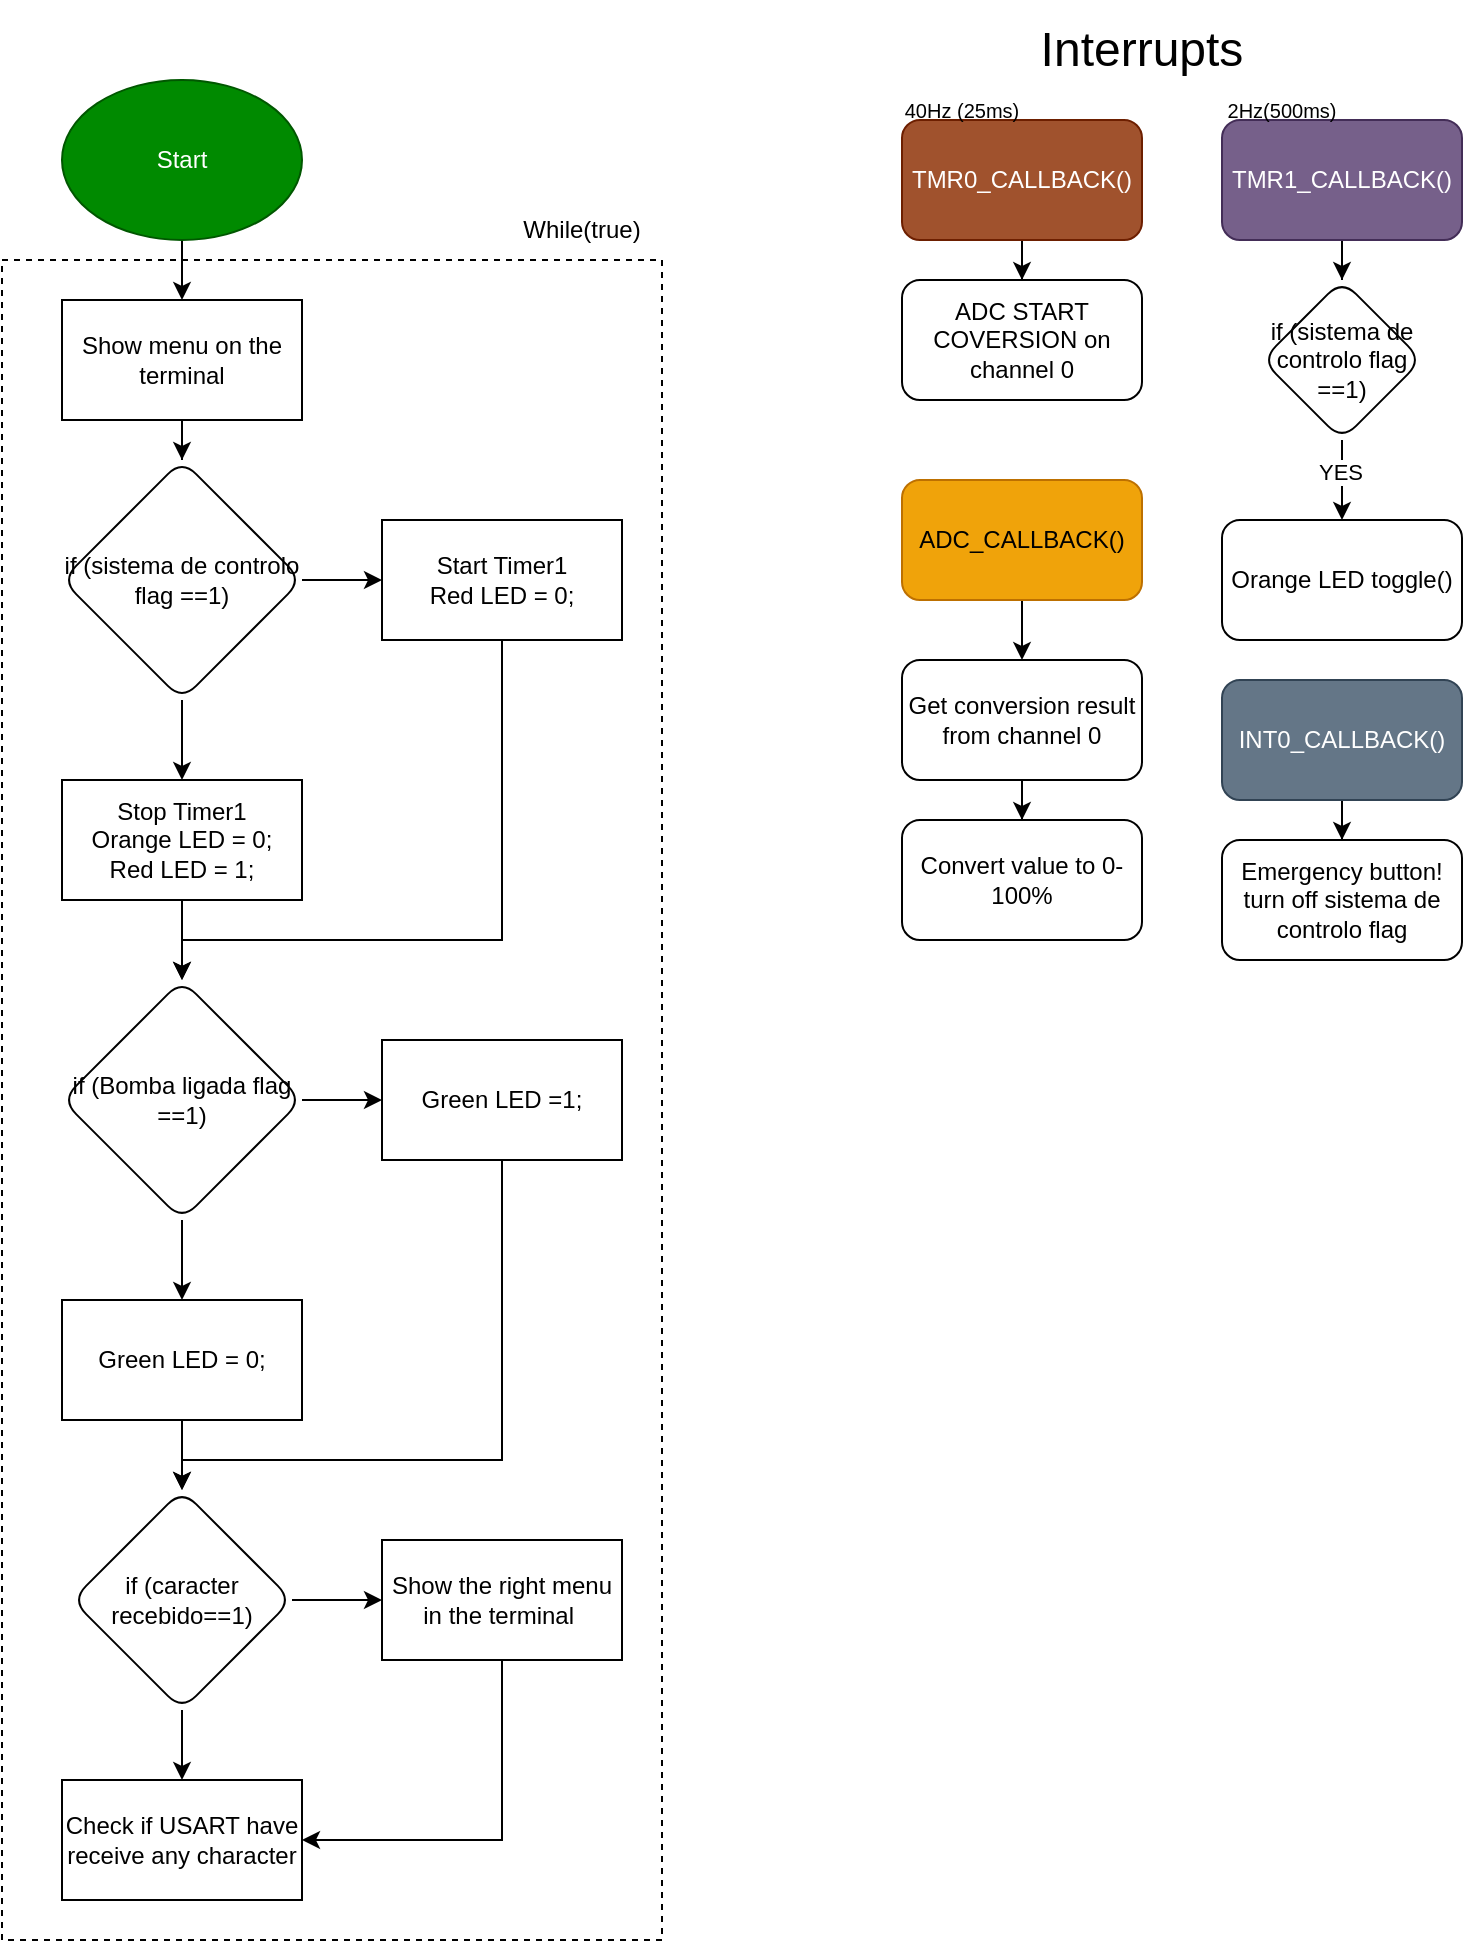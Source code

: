 <mxfile version="22.1.11" type="device">
  <diagram name="Page-1" id="DPux6uAd4Rrn7p2a-XD4">
    <mxGraphModel dx="1750" dy="1035" grid="1" gridSize="10" guides="1" tooltips="1" connect="1" arrows="1" fold="1" page="1" pageScale="1" pageWidth="827" pageHeight="1169" math="0" shadow="0">
      <root>
        <mxCell id="0" />
        <mxCell id="1" parent="0" />
        <mxCell id="UbLhNLYs-6yFI1zyfzcH-86" value="" style="rounded=0;whiteSpace=wrap;html=1;fillColor=none;dashed=1;" vertex="1" parent="1">
          <mxGeometry x="50" y="190" width="330" height="840" as="geometry" />
        </mxCell>
        <mxCell id="UbLhNLYs-6yFI1zyfzcH-4" value="" style="edgeStyle=orthogonalEdgeStyle;rounded=0;orthogonalLoop=1;jettySize=auto;html=1;" edge="1" parent="1" source="UbLhNLYs-6yFI1zyfzcH-2" target="UbLhNLYs-6yFI1zyfzcH-3">
          <mxGeometry relative="1" as="geometry" />
        </mxCell>
        <mxCell id="UbLhNLYs-6yFI1zyfzcH-2" value="Start" style="ellipse;whiteSpace=wrap;html=1;fillColor=#008a00;fontColor=#ffffff;strokeColor=#005700;" vertex="1" parent="1">
          <mxGeometry x="80" y="100" width="120" height="80" as="geometry" />
        </mxCell>
        <mxCell id="UbLhNLYs-6yFI1zyfzcH-74" value="" style="edgeStyle=orthogonalEdgeStyle;rounded=0;orthogonalLoop=1;jettySize=auto;html=1;" edge="1" parent="1" source="UbLhNLYs-6yFI1zyfzcH-3" target="UbLhNLYs-6yFI1zyfzcH-69">
          <mxGeometry relative="1" as="geometry" />
        </mxCell>
        <mxCell id="UbLhNLYs-6yFI1zyfzcH-3" value="Show menu on the terminal" style="whiteSpace=wrap;html=1;" vertex="1" parent="1">
          <mxGeometry x="80" y="210" width="120" height="60" as="geometry" />
        </mxCell>
        <mxCell id="UbLhNLYs-6yFI1zyfzcH-84" style="edgeStyle=orthogonalEdgeStyle;rounded=0;orthogonalLoop=1;jettySize=auto;html=1;entryX=0.5;entryY=0;entryDx=0;entryDy=0;" edge="1" parent="1" source="UbLhNLYs-6yFI1zyfzcH-11" target="UbLhNLYs-6yFI1zyfzcH-70">
          <mxGeometry relative="1" as="geometry">
            <Array as="points">
              <mxPoint x="300" y="530" />
              <mxPoint x="140" y="530" />
            </Array>
          </mxGeometry>
        </mxCell>
        <mxCell id="UbLhNLYs-6yFI1zyfzcH-11" value="Start Timer1&lt;br&gt;Red LED = 0;" style="whiteSpace=wrap;html=1;" vertex="1" parent="1">
          <mxGeometry x="240" y="320" width="120" height="60" as="geometry" />
        </mxCell>
        <mxCell id="UbLhNLYs-6yFI1zyfzcH-77" value="" style="edgeStyle=orthogonalEdgeStyle;rounded=0;orthogonalLoop=1;jettySize=auto;html=1;" edge="1" parent="1" source="UbLhNLYs-6yFI1zyfzcH-14" target="UbLhNLYs-6yFI1zyfzcH-70">
          <mxGeometry relative="1" as="geometry" />
        </mxCell>
        <mxCell id="UbLhNLYs-6yFI1zyfzcH-14" value="Stop Timer1&lt;br&gt;Orange LED = 0;&lt;br&gt;Red LED = 1;" style="whiteSpace=wrap;html=1;" vertex="1" parent="1">
          <mxGeometry x="80" y="450" width="120" height="60" as="geometry" />
        </mxCell>
        <mxCell id="UbLhNLYs-6yFI1zyfzcH-83" style="edgeStyle=orthogonalEdgeStyle;rounded=0;orthogonalLoop=1;jettySize=auto;html=1;entryX=0.5;entryY=0;entryDx=0;entryDy=0;" edge="1" parent="1" source="UbLhNLYs-6yFI1zyfzcH-19" target="UbLhNLYs-6yFI1zyfzcH-72">
          <mxGeometry relative="1" as="geometry">
            <Array as="points">
              <mxPoint x="300" y="790" />
              <mxPoint x="140" y="790" />
            </Array>
          </mxGeometry>
        </mxCell>
        <mxCell id="UbLhNLYs-6yFI1zyfzcH-19" value="Green LED =1;" style="whiteSpace=wrap;html=1;" vertex="1" parent="1">
          <mxGeometry x="240" y="580" width="120" height="60" as="geometry" />
        </mxCell>
        <mxCell id="UbLhNLYs-6yFI1zyfzcH-80" value="" style="edgeStyle=orthogonalEdgeStyle;rounded=0;orthogonalLoop=1;jettySize=auto;html=1;" edge="1" parent="1" source="UbLhNLYs-6yFI1zyfzcH-21" target="UbLhNLYs-6yFI1zyfzcH-72">
          <mxGeometry relative="1" as="geometry" />
        </mxCell>
        <mxCell id="UbLhNLYs-6yFI1zyfzcH-21" value="Green LED = 0;" style="whiteSpace=wrap;html=1;" vertex="1" parent="1">
          <mxGeometry x="80" y="710" width="120" height="60" as="geometry" />
        </mxCell>
        <mxCell id="UbLhNLYs-6yFI1zyfzcH-85" style="edgeStyle=orthogonalEdgeStyle;rounded=0;orthogonalLoop=1;jettySize=auto;html=1;entryX=1;entryY=0.5;entryDx=0;entryDy=0;" edge="1" parent="1" source="UbLhNLYs-6yFI1zyfzcH-31" target="UbLhNLYs-6yFI1zyfzcH-42">
          <mxGeometry relative="1" as="geometry">
            <Array as="points">
              <mxPoint x="300" y="980" />
            </Array>
          </mxGeometry>
        </mxCell>
        <mxCell id="UbLhNLYs-6yFI1zyfzcH-31" value="Show the right menu in the terminal&amp;nbsp;" style="whiteSpace=wrap;html=1;" vertex="1" parent="1">
          <mxGeometry x="240" y="830" width="120" height="60" as="geometry" />
        </mxCell>
        <mxCell id="UbLhNLYs-6yFI1zyfzcH-42" value="Check if USART have receive any character" style="whiteSpace=wrap;html=1;" vertex="1" parent="1">
          <mxGeometry x="80" y="950" width="120" height="60" as="geometry" />
        </mxCell>
        <mxCell id="UbLhNLYs-6yFI1zyfzcH-46" value="&lt;font style=&quot;font-size: 24px;&quot;&gt;Interrupts&lt;/font&gt;" style="text;html=1;strokeColor=none;fillColor=none;align=center;verticalAlign=middle;whiteSpace=wrap;rounded=0;" vertex="1" parent="1">
          <mxGeometry x="510" y="60" width="220" height="50" as="geometry" />
        </mxCell>
        <mxCell id="UbLhNLYs-6yFI1zyfzcH-49" value="" style="edgeStyle=orthogonalEdgeStyle;rounded=0;orthogonalLoop=1;jettySize=auto;html=1;" edge="1" parent="1" source="UbLhNLYs-6yFI1zyfzcH-47" target="UbLhNLYs-6yFI1zyfzcH-48">
          <mxGeometry relative="1" as="geometry" />
        </mxCell>
        <mxCell id="UbLhNLYs-6yFI1zyfzcH-47" value="TMR0_CALLBACK()" style="rounded=1;whiteSpace=wrap;html=1;fillColor=#a0522d;strokeColor=#6D1F00;fontColor=#ffffff;" vertex="1" parent="1">
          <mxGeometry x="500" y="120" width="120" height="60" as="geometry" />
        </mxCell>
        <mxCell id="UbLhNLYs-6yFI1zyfzcH-48" value="ADC START COVERSION on channel 0" style="whiteSpace=wrap;html=1;rounded=1;" vertex="1" parent="1">
          <mxGeometry x="500" y="200" width="120" height="60" as="geometry" />
        </mxCell>
        <mxCell id="UbLhNLYs-6yFI1zyfzcH-52" value="" style="edgeStyle=orthogonalEdgeStyle;rounded=0;orthogonalLoop=1;jettySize=auto;html=1;" edge="1" parent="1" source="UbLhNLYs-6yFI1zyfzcH-50" target="UbLhNLYs-6yFI1zyfzcH-51">
          <mxGeometry relative="1" as="geometry" />
        </mxCell>
        <mxCell id="UbLhNLYs-6yFI1zyfzcH-50" value="TMR1_CALLBACK()" style="rounded=1;whiteSpace=wrap;html=1;fillColor=#76608a;fontColor=#ffffff;strokeColor=#432D57;" vertex="1" parent="1">
          <mxGeometry x="660" y="120" width="120" height="60" as="geometry" />
        </mxCell>
        <mxCell id="UbLhNLYs-6yFI1zyfzcH-54" value="" style="edgeStyle=orthogonalEdgeStyle;rounded=0;orthogonalLoop=1;jettySize=auto;html=1;" edge="1" parent="1" source="UbLhNLYs-6yFI1zyfzcH-51" target="UbLhNLYs-6yFI1zyfzcH-53">
          <mxGeometry relative="1" as="geometry" />
        </mxCell>
        <mxCell id="UbLhNLYs-6yFI1zyfzcH-55" value="YES" style="edgeLabel;html=1;align=center;verticalAlign=middle;resizable=0;points=[];" vertex="1" connectable="0" parent="UbLhNLYs-6yFI1zyfzcH-54">
          <mxGeometry x="-0.211" y="-1" relative="1" as="geometry">
            <mxPoint as="offset" />
          </mxGeometry>
        </mxCell>
        <mxCell id="UbLhNLYs-6yFI1zyfzcH-51" value="if (sistema de controlo flag ==1)" style="rhombus;whiteSpace=wrap;html=1;rounded=1;" vertex="1" parent="1">
          <mxGeometry x="680" y="200" width="80" height="80" as="geometry" />
        </mxCell>
        <mxCell id="UbLhNLYs-6yFI1zyfzcH-53" value="Orange LED toggle()" style="whiteSpace=wrap;html=1;rounded=1;" vertex="1" parent="1">
          <mxGeometry x="660" y="320" width="120" height="60" as="geometry" />
        </mxCell>
        <mxCell id="UbLhNLYs-6yFI1zyfzcH-58" value="&lt;font style=&quot;font-size: 10px;&quot;&gt;40Hz (25ms)&lt;/font&gt;" style="text;html=1;strokeColor=none;fillColor=none;align=center;verticalAlign=middle;whiteSpace=wrap;rounded=0;" vertex="1" parent="1">
          <mxGeometry x="500" y="100" width="60" height="30" as="geometry" />
        </mxCell>
        <mxCell id="UbLhNLYs-6yFI1zyfzcH-59" value="&lt;font style=&quot;font-size: 10px;&quot;&gt;2Hz(500ms)&lt;/font&gt;" style="text;html=1;strokeColor=none;fillColor=none;align=center;verticalAlign=middle;whiteSpace=wrap;rounded=0;" vertex="1" parent="1">
          <mxGeometry x="660" y="100" width="60" height="30" as="geometry" />
        </mxCell>
        <mxCell id="UbLhNLYs-6yFI1zyfzcH-62" value="" style="edgeStyle=orthogonalEdgeStyle;rounded=0;orthogonalLoop=1;jettySize=auto;html=1;" edge="1" parent="1" source="UbLhNLYs-6yFI1zyfzcH-60" target="UbLhNLYs-6yFI1zyfzcH-61">
          <mxGeometry relative="1" as="geometry" />
        </mxCell>
        <mxCell id="UbLhNLYs-6yFI1zyfzcH-60" value="ADC_CALLBACK()" style="rounded=1;whiteSpace=wrap;html=1;fillColor=#f0a30a;fontColor=#000000;strokeColor=#BD7000;" vertex="1" parent="1">
          <mxGeometry x="500" y="300" width="120" height="60" as="geometry" />
        </mxCell>
        <mxCell id="UbLhNLYs-6yFI1zyfzcH-64" value="" style="edgeStyle=orthogonalEdgeStyle;rounded=0;orthogonalLoop=1;jettySize=auto;html=1;" edge="1" parent="1" source="UbLhNLYs-6yFI1zyfzcH-61" target="UbLhNLYs-6yFI1zyfzcH-63">
          <mxGeometry relative="1" as="geometry" />
        </mxCell>
        <mxCell id="UbLhNLYs-6yFI1zyfzcH-61" value="Get conversion result from channel 0" style="whiteSpace=wrap;html=1;rounded=1;" vertex="1" parent="1">
          <mxGeometry x="500" y="390" width="120" height="60" as="geometry" />
        </mxCell>
        <mxCell id="UbLhNLYs-6yFI1zyfzcH-63" value="Convert value to 0-100%" style="whiteSpace=wrap;html=1;rounded=1;" vertex="1" parent="1">
          <mxGeometry x="500" y="470" width="120" height="60" as="geometry" />
        </mxCell>
        <mxCell id="UbLhNLYs-6yFI1zyfzcH-67" value="" style="edgeStyle=orthogonalEdgeStyle;rounded=0;orthogonalLoop=1;jettySize=auto;html=1;" edge="1" parent="1" source="UbLhNLYs-6yFI1zyfzcH-65" target="UbLhNLYs-6yFI1zyfzcH-66">
          <mxGeometry relative="1" as="geometry" />
        </mxCell>
        <mxCell id="UbLhNLYs-6yFI1zyfzcH-65" value="INT0_CALLBACK()" style="rounded=1;whiteSpace=wrap;html=1;fillColor=#647687;fontColor=#ffffff;strokeColor=#314354;" vertex="1" parent="1">
          <mxGeometry x="660" y="400" width="120" height="60" as="geometry" />
        </mxCell>
        <mxCell id="UbLhNLYs-6yFI1zyfzcH-66" value="Emergency button!&lt;br&gt;turn off sistema de controlo flag" style="whiteSpace=wrap;html=1;rounded=1;" vertex="1" parent="1">
          <mxGeometry x="660" y="480" width="120" height="60" as="geometry" />
        </mxCell>
        <mxCell id="UbLhNLYs-6yFI1zyfzcH-75" value="" style="edgeStyle=orthogonalEdgeStyle;rounded=0;orthogonalLoop=1;jettySize=auto;html=1;" edge="1" parent="1" source="UbLhNLYs-6yFI1zyfzcH-69" target="UbLhNLYs-6yFI1zyfzcH-11">
          <mxGeometry relative="1" as="geometry" />
        </mxCell>
        <mxCell id="UbLhNLYs-6yFI1zyfzcH-76" value="" style="edgeStyle=orthogonalEdgeStyle;rounded=0;orthogonalLoop=1;jettySize=auto;html=1;" edge="1" parent="1" source="UbLhNLYs-6yFI1zyfzcH-69" target="UbLhNLYs-6yFI1zyfzcH-14">
          <mxGeometry relative="1" as="geometry" />
        </mxCell>
        <mxCell id="UbLhNLYs-6yFI1zyfzcH-69" value="if (sistema de controlo flag ==1)" style="rhombus;whiteSpace=wrap;html=1;rounded=1;" vertex="1" parent="1">
          <mxGeometry x="80" y="290" width="120" height="120" as="geometry" />
        </mxCell>
        <mxCell id="UbLhNLYs-6yFI1zyfzcH-78" value="" style="edgeStyle=orthogonalEdgeStyle;rounded=0;orthogonalLoop=1;jettySize=auto;html=1;" edge="1" parent="1" source="UbLhNLYs-6yFI1zyfzcH-70" target="UbLhNLYs-6yFI1zyfzcH-21">
          <mxGeometry relative="1" as="geometry" />
        </mxCell>
        <mxCell id="UbLhNLYs-6yFI1zyfzcH-79" value="" style="edgeStyle=orthogonalEdgeStyle;rounded=0;orthogonalLoop=1;jettySize=auto;html=1;" edge="1" parent="1" source="UbLhNLYs-6yFI1zyfzcH-70" target="UbLhNLYs-6yFI1zyfzcH-19">
          <mxGeometry relative="1" as="geometry" />
        </mxCell>
        <mxCell id="UbLhNLYs-6yFI1zyfzcH-70" value="if (Bomba ligada flag ==1)" style="rhombus;whiteSpace=wrap;html=1;rounded=1;" vertex="1" parent="1">
          <mxGeometry x="80" y="550" width="120" height="120" as="geometry" />
        </mxCell>
        <mxCell id="UbLhNLYs-6yFI1zyfzcH-81" value="" style="edgeStyle=orthogonalEdgeStyle;rounded=0;orthogonalLoop=1;jettySize=auto;html=1;" edge="1" parent="1" source="UbLhNLYs-6yFI1zyfzcH-72" target="UbLhNLYs-6yFI1zyfzcH-42">
          <mxGeometry relative="1" as="geometry" />
        </mxCell>
        <mxCell id="UbLhNLYs-6yFI1zyfzcH-82" value="" style="edgeStyle=orthogonalEdgeStyle;rounded=0;orthogonalLoop=1;jettySize=auto;html=1;" edge="1" parent="1" source="UbLhNLYs-6yFI1zyfzcH-72" target="UbLhNLYs-6yFI1zyfzcH-31">
          <mxGeometry relative="1" as="geometry" />
        </mxCell>
        <mxCell id="UbLhNLYs-6yFI1zyfzcH-72" value="if (caracter recebido==1)" style="rhombus;whiteSpace=wrap;html=1;rounded=1;" vertex="1" parent="1">
          <mxGeometry x="85" y="805" width="110" height="110" as="geometry" />
        </mxCell>
        <mxCell id="UbLhNLYs-6yFI1zyfzcH-87" value="While(true)" style="text;html=1;strokeColor=none;fillColor=none;align=center;verticalAlign=middle;whiteSpace=wrap;rounded=0;" vertex="1" parent="1">
          <mxGeometry x="300" y="160" width="80" height="30" as="geometry" />
        </mxCell>
      </root>
    </mxGraphModel>
  </diagram>
</mxfile>
